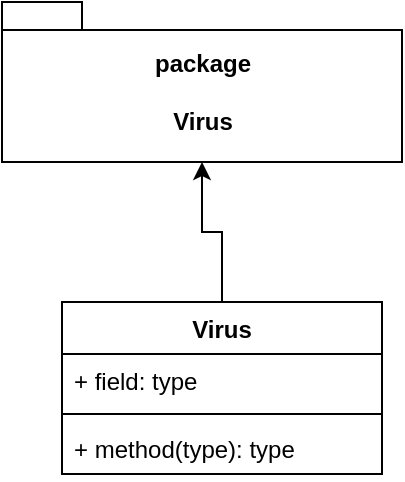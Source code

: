 <mxfile version="13.0.9" type="github">
  <diagram id="RghTTAP2dRauWh4b1ZTk" name="Page-1">
    <mxGraphModel dx="1142" dy="770" grid="1" gridSize="10" guides="1" tooltips="1" connect="1" arrows="1" fold="1" page="1" pageScale="1" pageWidth="850" pageHeight="1100" math="0" shadow="0">
      <root>
        <mxCell id="0" />
        <mxCell id="1" parent="0" />
        <object label="package&lt;br&gt;&lt;br&gt;Virus" id="lQoW1qHx8ApMPF09RjbZ-2">
          <mxCell style="shape=folder;fontStyle=1;spacingTop=10;tabWidth=40;tabHeight=14;tabPosition=left;html=1;" vertex="1" parent="1">
            <mxGeometry x="320" y="100" width="200" height="80" as="geometry" />
          </mxCell>
        </object>
        <mxCell id="lQoW1qHx8ApMPF09RjbZ-3" value="" style="edgeStyle=orthogonalEdgeStyle;rounded=0;orthogonalLoop=1;jettySize=auto;html=1;" edge="1" parent="1" source="tQXn3PU2viJKywU52WcB-1" target="lQoW1qHx8ApMPF09RjbZ-2">
          <mxGeometry relative="1" as="geometry" />
        </mxCell>
        <mxCell id="tQXn3PU2viJKywU52WcB-1" value="Virus&#xa;" style="swimlane;fontStyle=1;align=center;verticalAlign=top;childLayout=stackLayout;horizontal=1;startSize=26;horizontalStack=0;resizeParent=1;resizeParentMax=0;resizeLast=0;collapsible=1;marginBottom=0;" parent="1" vertex="1">
          <mxGeometry x="350" y="250" width="160" height="86" as="geometry" />
        </mxCell>
        <mxCell id="tQXn3PU2viJKywU52WcB-2" value="+ field: type" style="text;strokeColor=none;fillColor=none;align=left;verticalAlign=top;spacingLeft=4;spacingRight=4;overflow=hidden;rotatable=0;points=[[0,0.5],[1,0.5]];portConstraint=eastwest;" parent="tQXn3PU2viJKywU52WcB-1" vertex="1">
          <mxGeometry y="26" width="160" height="26" as="geometry" />
        </mxCell>
        <mxCell id="tQXn3PU2viJKywU52WcB-3" value="" style="line;strokeWidth=1;fillColor=none;align=left;verticalAlign=middle;spacingTop=-1;spacingLeft=3;spacingRight=3;rotatable=0;labelPosition=right;points=[];portConstraint=eastwest;" parent="tQXn3PU2viJKywU52WcB-1" vertex="1">
          <mxGeometry y="52" width="160" height="8" as="geometry" />
        </mxCell>
        <mxCell id="tQXn3PU2viJKywU52WcB-4" value="+ method(type): type" style="text;strokeColor=none;fillColor=none;align=left;verticalAlign=top;spacingLeft=4;spacingRight=4;overflow=hidden;rotatable=0;points=[[0,0.5],[1,0.5]];portConstraint=eastwest;" parent="tQXn3PU2viJKywU52WcB-1" vertex="1">
          <mxGeometry y="60" width="160" height="26" as="geometry" />
        </mxCell>
      </root>
    </mxGraphModel>
  </diagram>
</mxfile>
